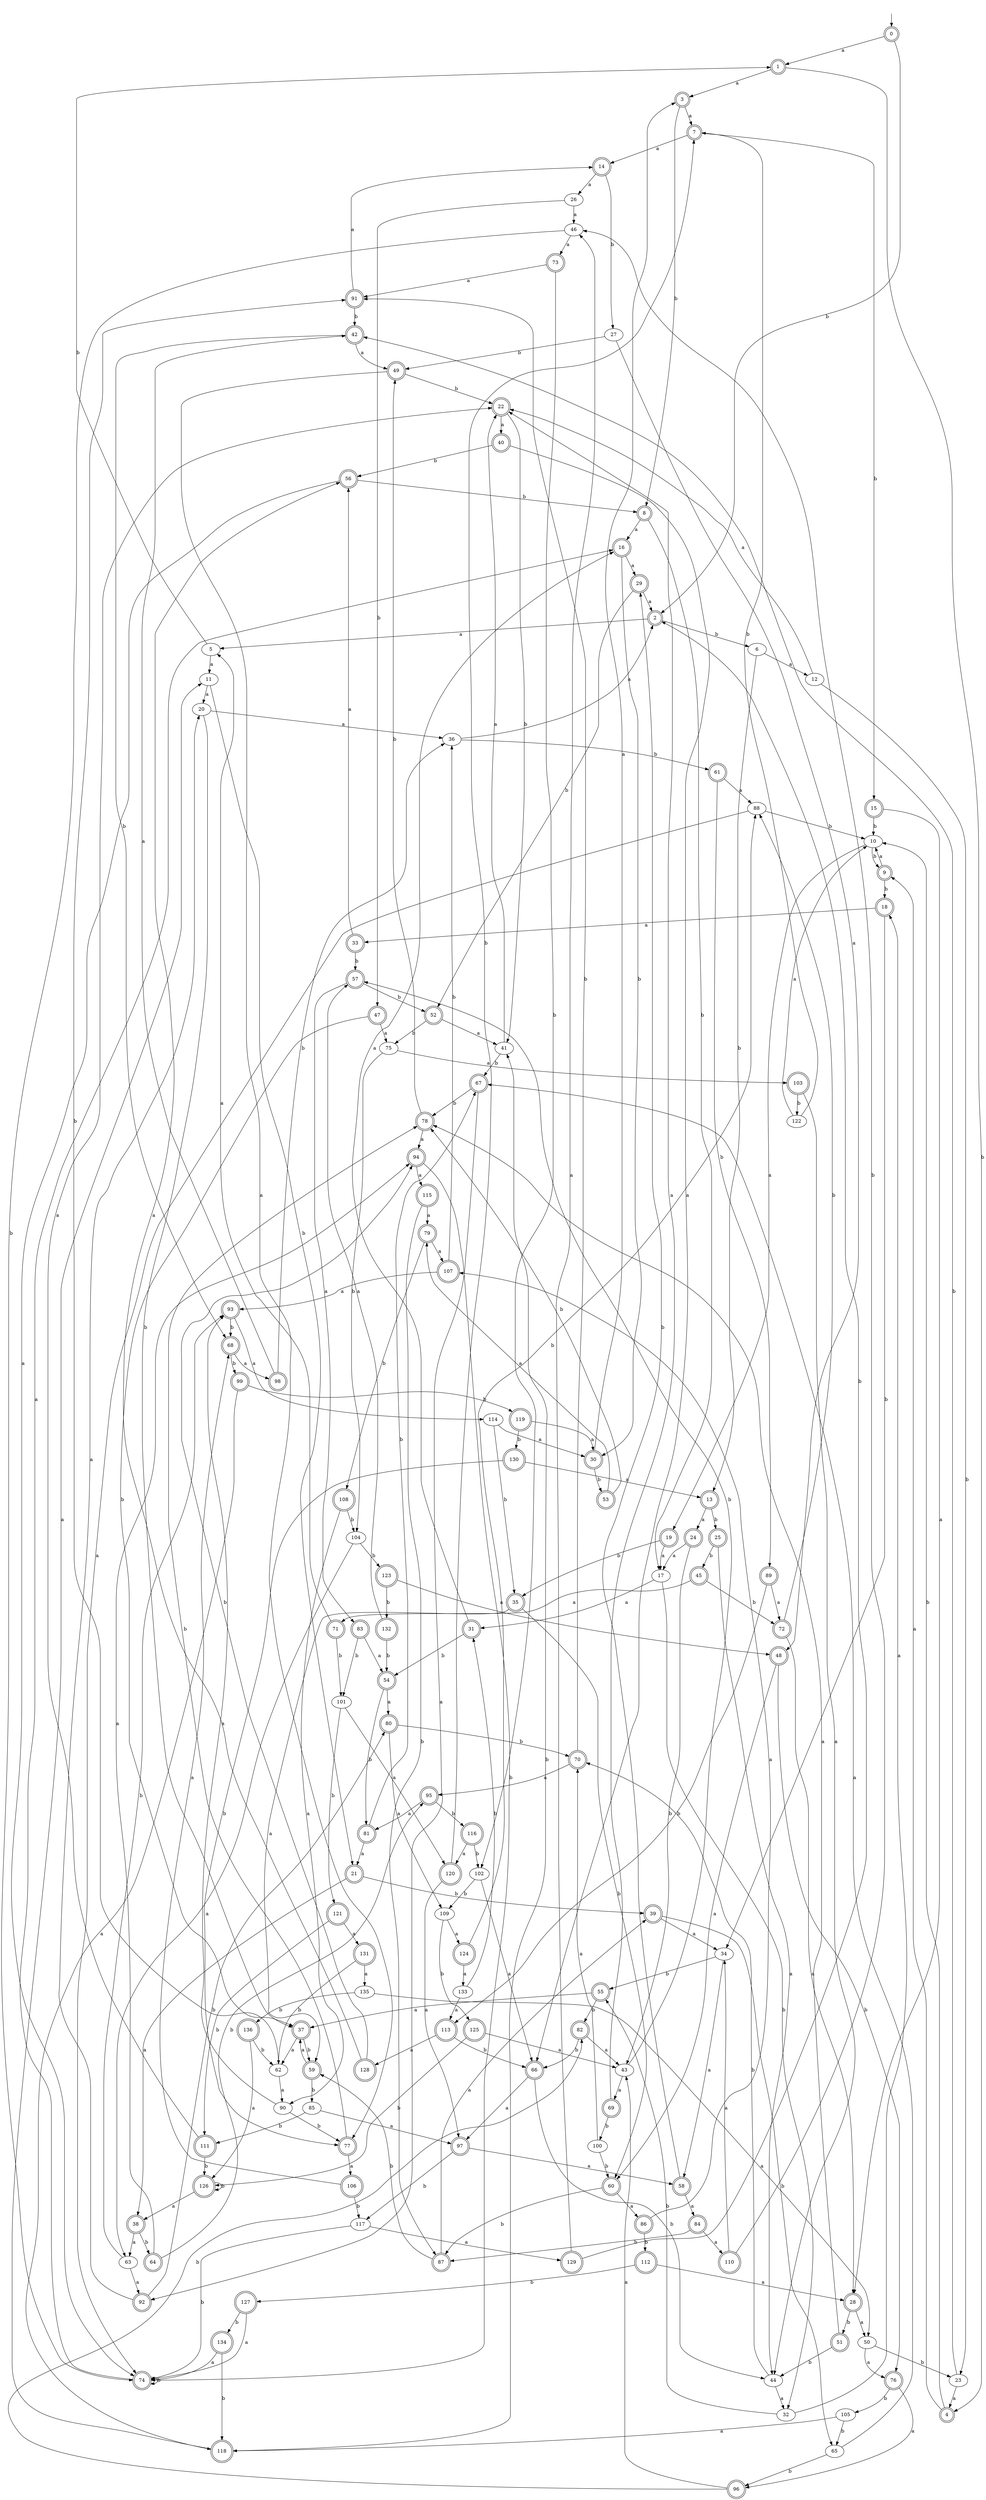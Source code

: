 digraph RandomDFA {
  __start0 [label="", shape=none];
  __start0 -> 0 [label=""];
  0 [shape=circle] [shape=doublecircle]
  0 -> 1 [label="a"]
  0 -> 2 [label="b"]
  1 [shape=doublecircle]
  1 -> 3 [label="a"]
  1 -> 4 [label="b"]
  2 [shape=doublecircle]
  2 -> 5 [label="a"]
  2 -> 6 [label="b"]
  3 [shape=doublecircle]
  3 -> 7 [label="a"]
  3 -> 8 [label="b"]
  4 [shape=doublecircle]
  4 -> 9 [label="a"]
  4 -> 10 [label="b"]
  5
  5 -> 11 [label="a"]
  5 -> 1 [label="b"]
  6
  6 -> 12 [label="a"]
  6 -> 13 [label="b"]
  7 [shape=doublecircle]
  7 -> 14 [label="a"]
  7 -> 15 [label="b"]
  8 [shape=doublecircle]
  8 -> 16 [label="a"]
  8 -> 17 [label="b"]
  9 [shape=doublecircle]
  9 -> 10 [label="a"]
  9 -> 18 [label="b"]
  10
  10 -> 19 [label="a"]
  10 -> 9 [label="b"]
  11
  11 -> 20 [label="a"]
  11 -> 21 [label="b"]
  12
  12 -> 22 [label="a"]
  12 -> 23 [label="b"]
  13 [shape=doublecircle]
  13 -> 24 [label="a"]
  13 -> 25 [label="b"]
  14 [shape=doublecircle]
  14 -> 26 [label="a"]
  14 -> 27 [label="b"]
  15 [shape=doublecircle]
  15 -> 28 [label="a"]
  15 -> 10 [label="b"]
  16 [shape=doublecircle]
  16 -> 29 [label="a"]
  16 -> 30 [label="b"]
  17
  17 -> 31 [label="a"]
  17 -> 32 [label="b"]
  18 [shape=doublecircle]
  18 -> 33 [label="a"]
  18 -> 34 [label="b"]
  19 [shape=doublecircle]
  19 -> 17 [label="a"]
  19 -> 35 [label="b"]
  20
  20 -> 36 [label="a"]
  20 -> 37 [label="b"]
  21 [shape=doublecircle]
  21 -> 38 [label="a"]
  21 -> 39 [label="b"]
  22 [shape=doublecircle]
  22 -> 40 [label="a"]
  22 -> 41 [label="b"]
  23
  23 -> 4 [label="a"]
  23 -> 42 [label="b"]
  24 [shape=doublecircle]
  24 -> 17 [label="a"]
  24 -> 43 [label="b"]
  25 [shape=doublecircle]
  25 -> 44 [label="a"]
  25 -> 45 [label="b"]
  26
  26 -> 46 [label="a"]
  26 -> 47 [label="b"]
  27
  27 -> 48 [label="a"]
  27 -> 49 [label="b"]
  28 [shape=doublecircle]
  28 -> 50 [label="a"]
  28 -> 51 [label="b"]
  29 [shape=doublecircle]
  29 -> 2 [label="a"]
  29 -> 52 [label="b"]
  30 [shape=doublecircle]
  30 -> 3 [label="a"]
  30 -> 53 [label="b"]
  31 [shape=doublecircle]
  31 -> 16 [label="a"]
  31 -> 54 [label="b"]
  32
  32 -> 18 [label="a"]
  32 -> 55 [label="b"]
  33 [shape=doublecircle]
  33 -> 56 [label="a"]
  33 -> 57 [label="b"]
  34
  34 -> 58 [label="a"]
  34 -> 55 [label="b"]
  35 [shape=doublecircle]
  35 -> 59 [label="a"]
  35 -> 60 [label="b"]
  36
  36 -> 2 [label="a"]
  36 -> 61 [label="b"]
  37 [shape=doublecircle]
  37 -> 62 [label="a"]
  37 -> 59 [label="b"]
  38 [shape=doublecircle]
  38 -> 63 [label="a"]
  38 -> 64 [label="b"]
  39 [shape=doublecircle]
  39 -> 34 [label="a"]
  39 -> 65 [label="b"]
  40 [shape=doublecircle]
  40 -> 66 [label="a"]
  40 -> 56 [label="b"]
  41
  41 -> 22 [label="a"]
  41 -> 67 [label="b"]
  42 [shape=doublecircle]
  42 -> 49 [label="a"]
  42 -> 68 [label="b"]
  43
  43 -> 69 [label="a"]
  43 -> 57 [label="b"]
  44
  44 -> 32 [label="a"]
  44 -> 70 [label="b"]
  45 [shape=doublecircle]
  45 -> 71 [label="a"]
  45 -> 72 [label="b"]
  46
  46 -> 73 [label="a"]
  46 -> 74 [label="b"]
  47 [shape=doublecircle]
  47 -> 75 [label="a"]
  47 -> 37 [label="b"]
  48 [shape=doublecircle]
  48 -> 60 [label="a"]
  48 -> 76 [label="b"]
  49 [shape=doublecircle]
  49 -> 77 [label="a"]
  49 -> 22 [label="b"]
  50
  50 -> 76 [label="a"]
  50 -> 23 [label="b"]
  51 [shape=doublecircle]
  51 -> 78 [label="a"]
  51 -> 44 [label="b"]
  52 [shape=doublecircle]
  52 -> 41 [label="a"]
  52 -> 75 [label="b"]
  53 [shape=doublecircle]
  53 -> 79 [label="a"]
  53 -> 78 [label="b"]
  54 [shape=doublecircle]
  54 -> 80 [label="a"]
  54 -> 81 [label="b"]
  55 [shape=doublecircle]
  55 -> 37 [label="a"]
  55 -> 82 [label="b"]
  56 [shape=doublecircle]
  56 -> 74 [label="a"]
  56 -> 8 [label="b"]
  57 [shape=doublecircle]
  57 -> 83 [label="a"]
  57 -> 52 [label="b"]
  58 [shape=doublecircle]
  58 -> 84 [label="a"]
  58 -> 29 [label="b"]
  59 [shape=doublecircle]
  59 -> 37 [label="a"]
  59 -> 85 [label="b"]
  60 [shape=doublecircle]
  60 -> 86 [label="a"]
  60 -> 87 [label="b"]
  61 [shape=doublecircle]
  61 -> 88 [label="a"]
  61 -> 89 [label="b"]
  62
  62 -> 90 [label="a"]
  62 -> 91 [label="b"]
  63
  63 -> 92 [label="a"]
  63 -> 93 [label="b"]
  64 [shape=doublecircle]
  64 -> 94 [label="a"]
  64 -> 95 [label="b"]
  65
  65 -> 67 [label="a"]
  65 -> 96 [label="b"]
  66 [shape=doublecircle]
  66 -> 97 [label="a"]
  66 -> 44 [label="b"]
  67 [shape=doublecircle]
  67 -> 92 [label="a"]
  67 -> 78 [label="b"]
  68 [shape=doublecircle]
  68 -> 98 [label="a"]
  68 -> 99 [label="b"]
  69 [shape=doublecircle]
  69 -> 22 [label="a"]
  69 -> 100 [label="b"]
  70 [shape=doublecircle]
  70 -> 95 [label="a"]
  70 -> 91 [label="b"]
  71 [shape=doublecircle]
  71 -> 5 [label="a"]
  71 -> 101 [label="b"]
  72 [shape=doublecircle]
  72 -> 28 [label="a"]
  72 -> 88 [label="b"]
  73 [shape=doublecircle]
  73 -> 91 [label="a"]
  73 -> 102 [label="b"]
  74 [shape=doublecircle]
  74 -> 16 [label="a"]
  74 -> 74 [label="b"]
  75
  75 -> 103 [label="a"]
  75 -> 104 [label="b"]
  76 [shape=doublecircle]
  76 -> 96 [label="a"]
  76 -> 105 [label="b"]
  77 [shape=doublecircle]
  77 -> 106 [label="a"]
  77 -> 78 [label="b"]
  78 [shape=doublecircle]
  78 -> 94 [label="a"]
  78 -> 49 [label="b"]
  79 [shape=doublecircle]
  79 -> 107 [label="a"]
  79 -> 108 [label="b"]
  80 [shape=doublecircle]
  80 -> 109 [label="a"]
  80 -> 70 [label="b"]
  81 [shape=doublecircle]
  81 -> 21 [label="a"]
  81 -> 67 [label="b"]
  82 [shape=doublecircle]
  82 -> 43 [label="a"]
  82 -> 66 [label="b"]
  83 [shape=doublecircle]
  83 -> 54 [label="a"]
  83 -> 101 [label="b"]
  84 [shape=doublecircle]
  84 -> 110 [label="a"]
  84 -> 87 [label="b"]
  85
  85 -> 97 [label="a"]
  85 -> 111 [label="b"]
  86 [shape=doublecircle]
  86 -> 107 [label="a"]
  86 -> 112 [label="b"]
  87 [shape=doublecircle]
  87 -> 39 [label="a"]
  87 -> 59 [label="b"]
  88
  88 -> 74 [label="a"]
  88 -> 10 [label="b"]
  89 [shape=doublecircle]
  89 -> 72 [label="a"]
  89 -> 113 [label="b"]
  90
  90 -> 93 [label="a"]
  90 -> 77 [label="b"]
  91 [shape=doublecircle]
  91 -> 14 [label="a"]
  91 -> 42 [label="b"]
  92 [shape=doublecircle]
  92 -> 20 [label="a"]
  92 -> 80 [label="b"]
  93 [shape=doublecircle]
  93 -> 114 [label="a"]
  93 -> 68 [label="b"]
  94 [shape=doublecircle]
  94 -> 115 [label="a"]
  94 -> 74 [label="b"]
  95 [shape=doublecircle]
  95 -> 81 [label="a"]
  95 -> 116 [label="b"]
  96 [shape=doublecircle]
  96 -> 43 [label="a"]
  96 -> 82 [label="b"]
  97 [shape=doublecircle]
  97 -> 58 [label="a"]
  97 -> 117 [label="b"]
  98 [shape=doublecircle]
  98 -> 42 [label="a"]
  98 -> 36 [label="b"]
  99 [shape=doublecircle]
  99 -> 118 [label="a"]
  99 -> 119 [label="b"]
  100
  100 -> 70 [label="a"]
  100 -> 60 [label="b"]
  101
  101 -> 120 [label="a"]
  101 -> 121 [label="b"]
  102
  102 -> 66 [label="a"]
  102 -> 109 [label="b"]
  103 [shape=doublecircle]
  103 -> 44 [label="a"]
  103 -> 122 [label="b"]
  104
  104 -> 63 [label="a"]
  104 -> 123 [label="b"]
  105
  105 -> 118 [label="a"]
  105 -> 65 [label="b"]
  106 [shape=doublecircle]
  106 -> 68 [label="a"]
  106 -> 117 [label="b"]
  107 [shape=doublecircle]
  107 -> 93 [label="a"]
  107 -> 36 [label="b"]
  108 [shape=doublecircle]
  108 -> 90 [label="a"]
  108 -> 104 [label="b"]
  109
  109 -> 124 [label="a"]
  109 -> 125 [label="b"]
  110 [shape=doublecircle]
  110 -> 34 [label="a"]
  110 -> 46 [label="b"]
  111 [shape=doublecircle]
  111 -> 22 [label="a"]
  111 -> 126 [label="b"]
  112 [shape=doublecircle]
  112 -> 28 [label="a"]
  112 -> 127 [label="b"]
  113 [shape=doublecircle]
  113 -> 128 [label="a"]
  113 -> 66 [label="b"]
  114
  114 -> 30 [label="a"]
  114 -> 35 [label="b"]
  115 [shape=doublecircle]
  115 -> 79 [label="a"]
  115 -> 87 [label="b"]
  116 [shape=doublecircle]
  116 -> 120 [label="a"]
  116 -> 102 [label="b"]
  117
  117 -> 129 [label="a"]
  117 -> 74 [label="b"]
  118 [shape=doublecircle]
  118 -> 11 [label="a"]
  118 -> 41 [label="b"]
  119 [shape=doublecircle]
  119 -> 30 [label="a"]
  119 -> 130 [label="b"]
  120 [shape=doublecircle]
  120 -> 97 [label="a"]
  120 -> 7 [label="b"]
  121 [shape=doublecircle]
  121 -> 131 [label="a"]
  121 -> 111 [label="b"]
  122
  122 -> 10 [label="a"]
  122 -> 7 [label="b"]
  123 [shape=doublecircle]
  123 -> 48 [label="a"]
  123 -> 132 [label="b"]
  124 [shape=doublecircle]
  124 -> 133 [label="a"]
  124 -> 88 [label="b"]
  125 [shape=doublecircle]
  125 -> 43 [label="a"]
  125 -> 126 [label="b"]
  126 [shape=doublecircle]
  126 -> 38 [label="a"]
  126 -> 126 [label="b"]
  127 [shape=doublecircle]
  127 -> 74 [label="a"]
  127 -> 134 [label="b"]
  128 [shape=doublecircle]
  128 -> 56 [label="a"]
  128 -> 94 [label="b"]
  129 [shape=doublecircle]
  129 -> 46 [label="a"]
  129 -> 2 [label="b"]
  130 [shape=doublecircle]
  130 -> 13 [label="a"]
  130 -> 77 [label="b"]
  131 [shape=doublecircle]
  131 -> 135 [label="a"]
  131 -> 62 [label="b"]
  132 [shape=doublecircle]
  132 -> 57 [label="a"]
  132 -> 54 [label="b"]
  133
  133 -> 113 [label="a"]
  133 -> 31 [label="b"]
  134 [shape=doublecircle]
  134 -> 74 [label="a"]
  134 -> 118 [label="b"]
  135
  135 -> 50 [label="a"]
  135 -> 136 [label="b"]
  136 [shape=doublecircle]
  136 -> 126 [label="a"]
  136 -> 62 [label="b"]
}
